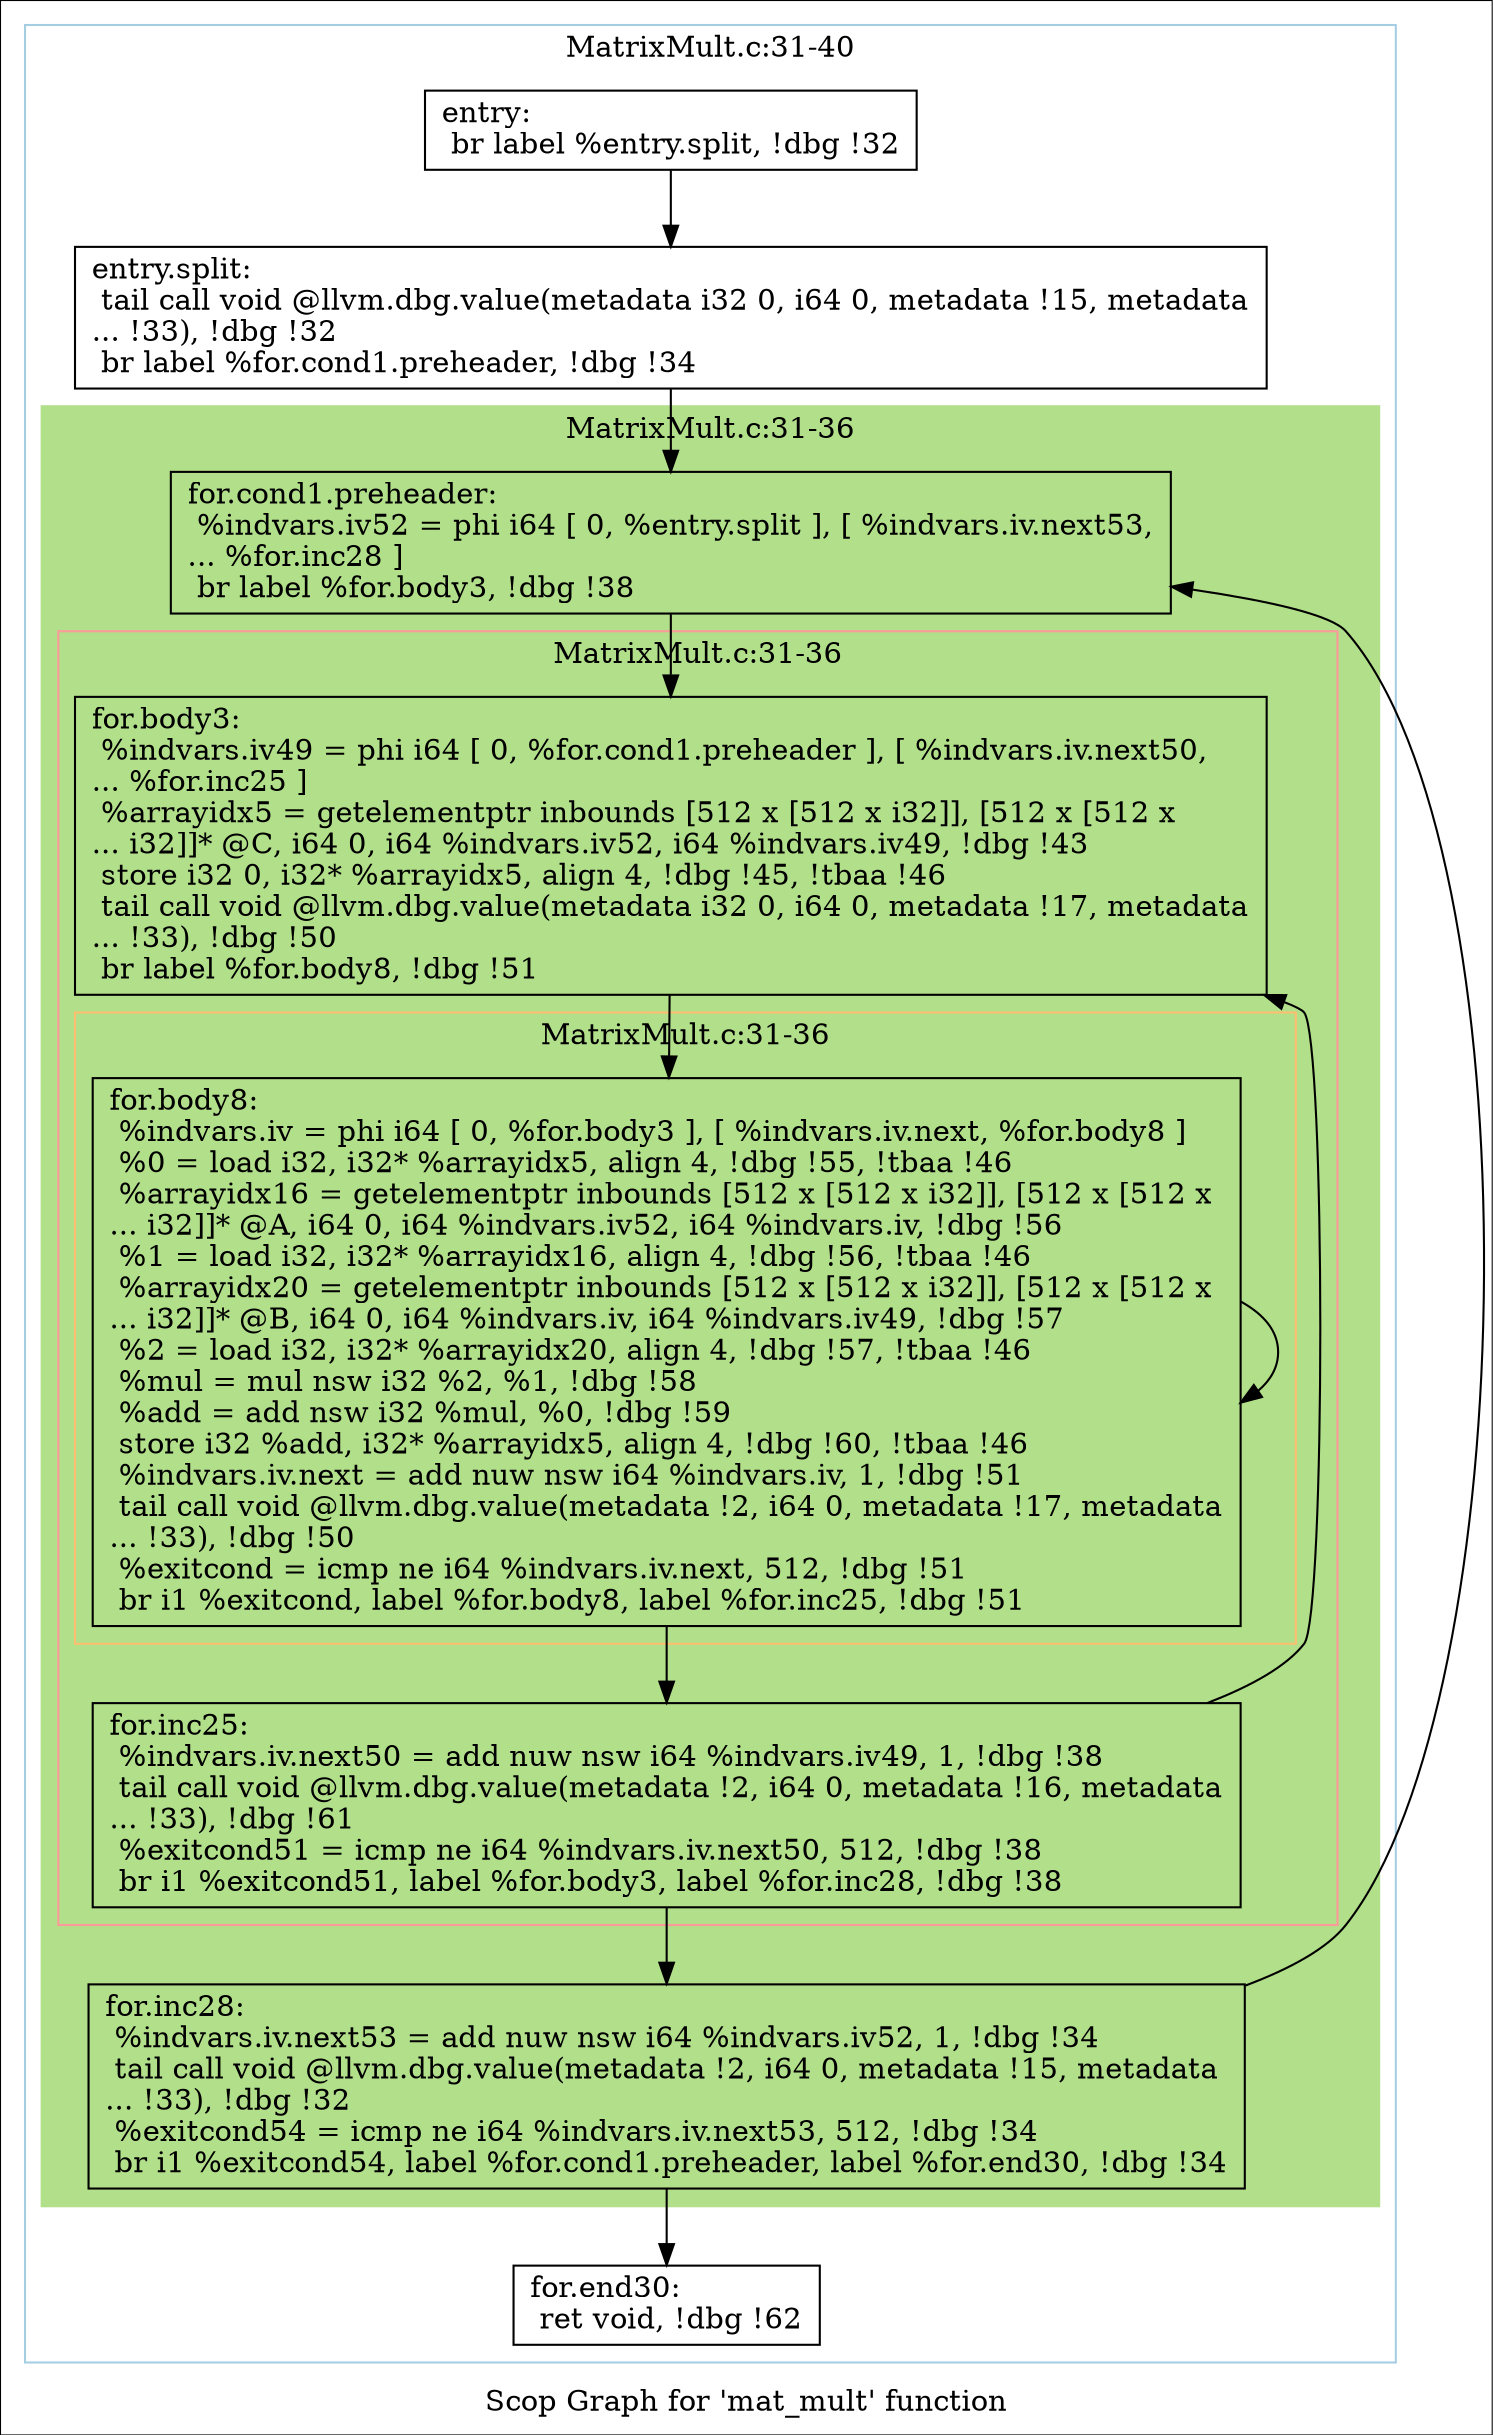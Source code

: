 digraph "Scop Graph for 'mat_mult' function" {
	label="Scop Graph for 'mat_mult' function";

	Node0xa685ba0 [shape=record,label="{entry:\l  br label %entry.split, !dbg !32\l}"];
	Node0xa685ba0 -> Node0xa68a1d0;
	Node0xa68a1d0 [shape=record,label="{entry.split:                                      \l  tail call void @llvm.dbg.value(metadata i32 0, i64 0, metadata !15, metadata\l... !33), !dbg !32\l  br label %for.cond1.preheader, !dbg !34\l}"];
	Node0xa68a1d0 -> Node0xa688050;
	Node0xa688050 [shape=record,label="{for.cond1.preheader:                              \l  %indvars.iv52 = phi i64 [ 0, %entry.split ], [ %indvars.iv.next53,\l... %for.inc28 ]\l  br label %for.body3, !dbg !38\l}"];
	Node0xa688050 -> Node0xa767230;
	Node0xa767230 [shape=record,label="{for.body3:                                        \l  %indvars.iv49 = phi i64 [ 0, %for.cond1.preheader ], [ %indvars.iv.next50,\l... %for.inc25 ]\l  %arrayidx5 = getelementptr inbounds [512 x [512 x i32]], [512 x [512 x\l... i32]]* @C, i64 0, i64 %indvars.iv52, i64 %indvars.iv49, !dbg !43\l  store i32 0, i32* %arrayidx5, align 4, !dbg !45, !tbaa !46\l  tail call void @llvm.dbg.value(metadata i32 0, i64 0, metadata !17, metadata\l... !33), !dbg !50\l  br label %for.body8, !dbg !51\l}"];
	Node0xa767230 -> Node0xa6874d0;
	Node0xa6874d0 [shape=record,label="{for.body8:                                        \l  %indvars.iv = phi i64 [ 0, %for.body3 ], [ %indvars.iv.next, %for.body8 ]\l  %0 = load i32, i32* %arrayidx5, align 4, !dbg !55, !tbaa !46\l  %arrayidx16 = getelementptr inbounds [512 x [512 x i32]], [512 x [512 x\l... i32]]* @A, i64 0, i64 %indvars.iv52, i64 %indvars.iv, !dbg !56\l  %1 = load i32, i32* %arrayidx16, align 4, !dbg !56, !tbaa !46\l  %arrayidx20 = getelementptr inbounds [512 x [512 x i32]], [512 x [512 x\l... i32]]* @B, i64 0, i64 %indvars.iv, i64 %indvars.iv49, !dbg !57\l  %2 = load i32, i32* %arrayidx20, align 4, !dbg !57, !tbaa !46\l  %mul = mul nsw i32 %2, %1, !dbg !58\l  %add = add nsw i32 %mul, %0, !dbg !59\l  store i32 %add, i32* %arrayidx5, align 4, !dbg !60, !tbaa !46\l  %indvars.iv.next = add nuw nsw i64 %indvars.iv, 1, !dbg !51\l  tail call void @llvm.dbg.value(metadata !2, i64 0, metadata !17, metadata\l... !33), !dbg !50\l  %exitcond = icmp ne i64 %indvars.iv.next, 512, !dbg !51\l  br i1 %exitcond, label %for.body8, label %for.inc25, !dbg !51\l}"];
	Node0xa6874d0 -> Node0xa6874d0[constraint=false];
	Node0xa6874d0 -> Node0xa690550;
	Node0xa690550 [shape=record,label="{for.inc25:                                        \l  %indvars.iv.next50 = add nuw nsw i64 %indvars.iv49, 1, !dbg !38\l  tail call void @llvm.dbg.value(metadata !2, i64 0, metadata !16, metadata\l... !33), !dbg !61\l  %exitcond51 = icmp ne i64 %indvars.iv.next50, 512, !dbg !38\l  br i1 %exitcond51, label %for.body3, label %for.inc28, !dbg !38\l}"];
	Node0xa690550 -> Node0xa767230[constraint=false];
	Node0xa690550 -> Node0xa68aff0;
	Node0xa68aff0 [shape=record,label="{for.inc28:                                        \l  %indvars.iv.next53 = add nuw nsw i64 %indvars.iv52, 1, !dbg !34\l  tail call void @llvm.dbg.value(metadata !2, i64 0, metadata !15, metadata\l... !33), !dbg !32\l  %exitcond54 = icmp ne i64 %indvars.iv.next53, 512, !dbg !34\l  br i1 %exitcond54, label %for.cond1.preheader, label %for.end30, !dbg !34\l}"];
	Node0xa68aff0 -> Node0xa688050[constraint=false];
	Node0xa68aff0 -> Node0xa691260;
	Node0xa691260 [shape=record,label="{for.end30:                                        \l  ret void, !dbg !62\l}"];
	colorscheme = "paired12"
        subgraph cluster_0xa68fca0 {
          label = "MatrixMult.c:31-40
";
          style = solid;
          color = 1
          subgraph cluster_0xa68c7a0 {
            label = "MatrixMult.c:31-36
";
            style = filled;
            color = 3            subgraph cluster_0xa690200 {
              label = "MatrixMult.c:31-36
";
              style = solid;
              color = 5
              subgraph cluster_0xa688490 {
                label = "MatrixMult.c:31-36
";
                style = solid;
                color = 7
                Node0xa6874d0;
              }
              Node0xa767230;
              Node0xa690550;
            }
            Node0xa688050;
            Node0xa68aff0;
          }
          Node0xa685ba0;
          Node0xa68a1d0;
          Node0xa691260;
        }
}
